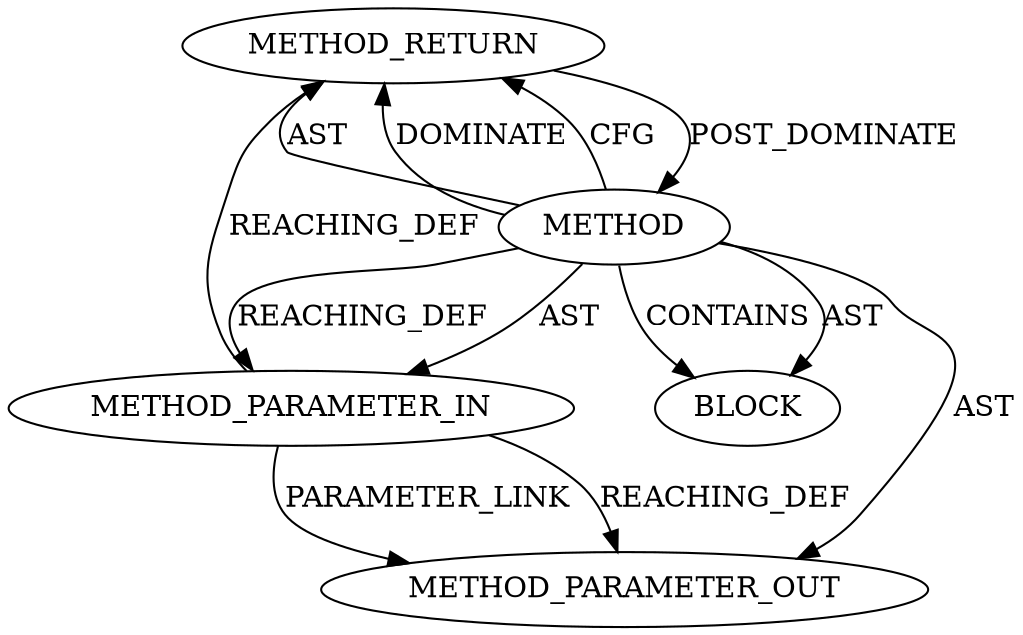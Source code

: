 digraph {
  19258 [label=METHOD_RETURN ORDER=2 CODE="RET" TYPE_FULL_NAME="ANY" EVALUATION_STRATEGY="BY_VALUE"]
  19255 [label=METHOD AST_PARENT_TYPE="NAMESPACE_BLOCK" AST_PARENT_FULL_NAME="<global>" ORDER=0 CODE="<empty>" FULL_NAME="<operator>.arrayInitializer" IS_EXTERNAL=true FILENAME="<empty>" SIGNATURE="" NAME="<operator>.arrayInitializer"]
  19257 [label=BLOCK ORDER=1 ARGUMENT_INDEX=1 CODE="<empty>" TYPE_FULL_NAME="ANY"]
  19256 [label=METHOD_PARAMETER_IN ORDER=1 CODE="p1" IS_VARIADIC=false TYPE_FULL_NAME="ANY" EVALUATION_STRATEGY="BY_VALUE" INDEX=1 NAME="p1"]
  21730 [label=METHOD_PARAMETER_OUT ORDER=1 CODE="p1" IS_VARIADIC=false TYPE_FULL_NAME="ANY" EVALUATION_STRATEGY="BY_VALUE" INDEX=1 NAME="p1"]
  19258 -> 19255 [label=POST_DOMINATE ]
  19255 -> 19256 [label=AST ]
  19255 -> 19258 [label=AST ]
  19255 -> 19257 [label=AST ]
  19255 -> 19258 [label=DOMINATE ]
  19255 -> 21730 [label=AST ]
  19255 -> 19258 [label=CFG ]
  19256 -> 19258 [label=REACHING_DEF VARIABLE="p1"]
  19255 -> 19256 [label=REACHING_DEF VARIABLE=""]
  19256 -> 21730 [label=REACHING_DEF VARIABLE="p1"]
  19256 -> 21730 [label=PARAMETER_LINK ]
  19255 -> 19257 [label=CONTAINS ]
}
